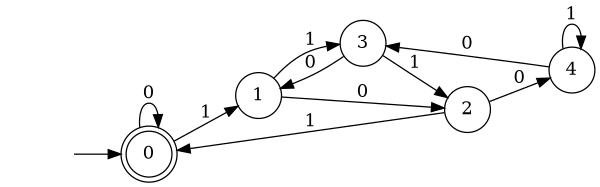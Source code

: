 digraph finite_state_machine {
	rankdir=LR;
	size="4,2"
	node [shape = none]; s [label=""];
	node [shape = doublecircle]; 0;
	node [shape = circle];


	0 [pos="0,0!"]
	1 [pos="2,1!"]
	3 [pos="4,0!"]
	4 [pos="3,-1!"]
	2 [pos="1,-1!"]
	s [pos="-1.2,0!"]

	s -> 0;
	0 -> 0 [ label = "0" ]
	1 -> 2 [ label = "0" ]
	2 -> 4 [ label = "0" ]
	3 -> 1 [ label = "0" ]
	4 -> 3 [ label = "0" ]

	0 -> 1 [ label = "1" ]
	1 -> 3 [ label = "1" ]
	2 -> 0 [ label = "1" ]
	3 -> 2 [ label = "1" ]
	4 -> 4 [ label = "1" ]
	
}

